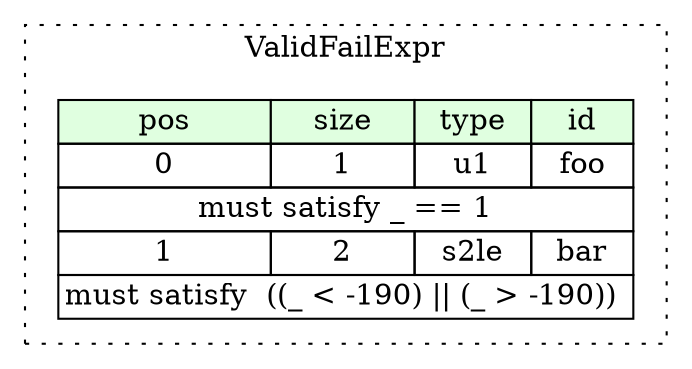 digraph {
	rankdir=LR;
	node [shape=plaintext];
	subgraph cluster__valid_fail_expr {
		label="ValidFailExpr";
		graph[style=dotted];

		valid_fail_expr__seq [label=<<TABLE BORDER="0" CELLBORDER="1" CELLSPACING="0">
			<TR><TD BGCOLOR="#E0FFE0">pos</TD><TD BGCOLOR="#E0FFE0">size</TD><TD BGCOLOR="#E0FFE0">type</TD><TD BGCOLOR="#E0FFE0">id</TD></TR>
			<TR><TD PORT="foo_pos">0</TD><TD PORT="foo_size">1</TD><TD>u1</TD><TD PORT="foo_type">foo</TD></TR>
			<TR><TD COLSPAN="4" PORT="foo__valid">must satisfy _ == 1</TD></TR>
			<TR><TD PORT="bar_pos">1</TD><TD PORT="bar_size">2</TD><TD>s2le</TD><TD PORT="bar_type">bar</TD></TR>
			<TR><TD COLSPAN="4" PORT="bar__valid">must satisfy  ((_ &lt; -190) || (_ &gt; -190)) </TD></TR>
		</TABLE>>];
	}
}
